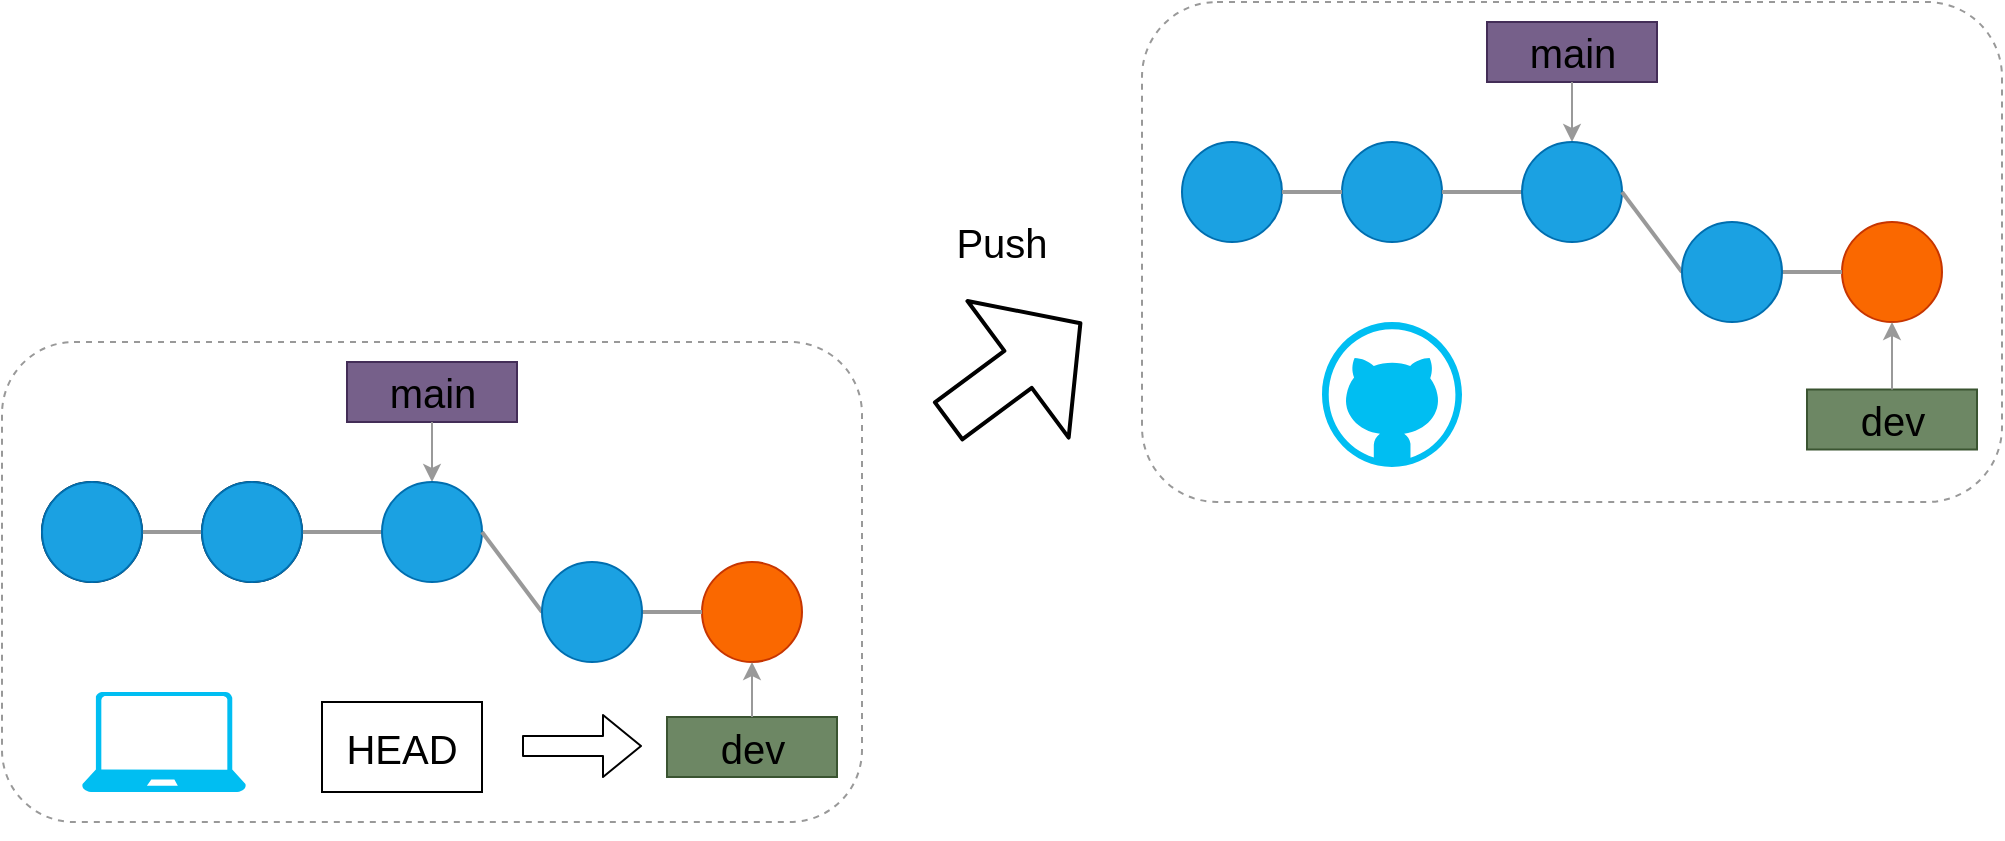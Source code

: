 <mxfile>
    <diagram id="DNvJzXeUTAswC8QwegvA" name="Page-1">
        <mxGraphModel dx="2165" dy="1734" grid="1" gridSize="10" guides="1" tooltips="1" connect="1" arrows="1" fold="1" page="1" pageScale="1" pageWidth="850" pageHeight="1100" math="0" shadow="0">
            <root>
                <mxCell id="0"/>
                <mxCell id="1" parent="0"/>
                <mxCell id="2" value="" style="ellipse;whiteSpace=wrap;html=1;aspect=fixed;fillColor=#647687;fontColor=#000000;strokeColor=#000000;" parent="1" vertex="1">
                    <mxGeometry x="-300" y="110" width="50" height="50" as="geometry"/>
                </mxCell>
                <mxCell id="3" value="" style="ellipse;whiteSpace=wrap;html=1;aspect=fixed;fillColor=#647687;fontColor=#000000;strokeColor=#000000;" parent="1" vertex="1">
                    <mxGeometry x="-220" y="110" width="50" height="50" as="geometry"/>
                </mxCell>
                <mxCell id="4" value="" style="ellipse;whiteSpace=wrap;html=1;aspect=fixed;fontColor=#000000;strokeColor=#C73500;fillColor=#fa6800;" parent="1" vertex="1">
                    <mxGeometry x="30" y="150" width="50" height="50" as="geometry"/>
                </mxCell>
                <mxCell id="5" value="" style="endArrow=none;html=1;entryX=0;entryY=0.5;entryDx=0;entryDy=0;exitX=1;exitY=0.5;exitDx=0;exitDy=0;strokeColor=#999999;strokeWidth=2;" parent="1" source="2" target="3" edge="1">
                    <mxGeometry width="50" height="50" relative="1" as="geometry">
                        <mxPoint x="-450" y="240" as="sourcePoint"/>
                        <mxPoint x="-400" y="190" as="targetPoint"/>
                    </mxGeometry>
                </mxCell>
                <mxCell id="6" value="" style="endArrow=none;html=1;entryX=0;entryY=0.5;entryDx=0;entryDy=0;exitX=1;exitY=0.5;exitDx=0;exitDy=0;strokeColor=#999999;strokeWidth=2;" parent="1" source="3" target="14" edge="1">
                    <mxGeometry width="50" height="50" relative="1" as="geometry">
                        <mxPoint x="-450" y="240" as="sourcePoint"/>
                        <mxPoint x="-400" y="190" as="targetPoint"/>
                    </mxGeometry>
                </mxCell>
                <mxCell id="7" value="" style="verticalLabelPosition=bottom;html=1;verticalAlign=top;align=center;strokeColor=none;fillColor=#00BEF2;shape=mxgraph.azure.laptop;pointerEvents=1;fontSize=15;" parent="1" vertex="1">
                    <mxGeometry x="-280" y="215" width="82" height="50" as="geometry"/>
                </mxCell>
                <mxCell id="10" value="main" style="rounded=1;whiteSpace=wrap;html=1;fillColor=#76608a;strokeColor=#432D57;fontColor=#000000;fontSize=20;arcSize=0;" parent="1" vertex="1">
                    <mxGeometry x="-147.5" y="50" width="85" height="30" as="geometry"/>
                </mxCell>
                <mxCell id="11" value="" style="endArrow=classic;html=1;fontSize=20;exitX=0.5;exitY=1;exitDx=0;exitDy=0;entryX=0.5;entryY=0;entryDx=0;entryDy=0;strokeColor=#999999;" parent="1" source="10" edge="1">
                    <mxGeometry width="50" height="50" relative="1" as="geometry">
                        <mxPoint x="-140" y="100" as="sourcePoint"/>
                        <mxPoint x="-105" y="110" as="targetPoint"/>
                    </mxGeometry>
                </mxCell>
                <mxCell id="12" value="" style="rounded=1;whiteSpace=wrap;html=1;fontSize=16;strokeColor=#999999;dashed=1;fillColor=none;" parent="1" vertex="1">
                    <mxGeometry x="-320" y="40" width="430" height="240" as="geometry"/>
                </mxCell>
                <mxCell id="14" value="" style="ellipse;whiteSpace=wrap;html=1;aspect=fixed;fillColor=#1ba1e2;fontColor=#000000;strokeColor=#006EAF;" parent="1" vertex="1">
                    <mxGeometry x="-130" y="110" width="50" height="50" as="geometry"/>
                </mxCell>
                <mxCell id="15" value="" style="endArrow=none;html=1;entryX=1;entryY=0.5;entryDx=0;entryDy=0;exitX=0;exitY=0.5;exitDx=0;exitDy=0;strokeColor=#999999;strokeWidth=2;" parent="1" source="4" edge="1">
                    <mxGeometry width="50" height="50" relative="1" as="geometry">
                        <mxPoint x="230" y="370" as="sourcePoint"/>
                        <mxPoint x="-30" y="175" as="targetPoint"/>
                    </mxGeometry>
                </mxCell>
                <mxCell id="18" value="dev" style="rounded=1;whiteSpace=wrap;html=1;fillColor=#6d8764;strokeColor=#3A5431;fontColor=#000000;fontSize=20;arcSize=0;" parent="1" vertex="1">
                    <mxGeometry x="12.5" y="227.5" width="85" height="30" as="geometry"/>
                </mxCell>
                <mxCell id="19" value="" style="endArrow=classic;html=1;fontSize=20;exitX=0.5;exitY=0;exitDx=0;exitDy=0;strokeColor=#999999;entryX=0.5;entryY=1;entryDx=0;entryDy=0;" parent="1" source="18" target="4" edge="1">
                    <mxGeometry width="50" height="50" relative="1" as="geometry">
                        <mxPoint x="120" y="190" as="sourcePoint"/>
                        <mxPoint x="55" y="220" as="targetPoint"/>
                    </mxGeometry>
                </mxCell>
                <mxCell id="20" value="HEAD" style="rounded=0;whiteSpace=wrap;html=1;fontSize=20;fillColor=none;" parent="1" vertex="1">
                    <mxGeometry x="-160" y="220" width="80" height="45" as="geometry"/>
                </mxCell>
                <mxCell id="21" value="" style="shape=flexArrow;endArrow=classic;html=1;fontSize=20;" parent="1" edge="1">
                    <mxGeometry width="50" height="50" relative="1" as="geometry">
                        <mxPoint x="-60" y="242" as="sourcePoint"/>
                        <mxPoint y="242" as="targetPoint"/>
                    </mxGeometry>
                </mxCell>
                <mxCell id="22" value="" style="endArrow=none;html=1;entryX=0;entryY=0.5;entryDx=0;entryDy=0;exitX=1;exitY=0.5;exitDx=0;exitDy=0;strokeColor=#999999;strokeWidth=2;" parent="1" source="14" target="24" edge="1">
                    <mxGeometry width="50" height="50" relative="1" as="geometry">
                        <mxPoint x="-62.5" y="95" as="sourcePoint"/>
                        <mxPoint x="-242.5" y="150" as="targetPoint"/>
                    </mxGeometry>
                </mxCell>
                <mxCell id="24" value="" style="ellipse;whiteSpace=wrap;html=1;aspect=fixed;fillColor=#1ba1e2;fontColor=#000000;strokeColor=#006EAF;" parent="1" vertex="1">
                    <mxGeometry x="-50" y="150" width="50" height="50" as="geometry"/>
                </mxCell>
                <mxCell id="50" value="" style="ellipse;whiteSpace=wrap;html=1;aspect=fixed;fillColor=#1ba1e2;fontColor=#000000;strokeColor=#006EAF;" parent="1" vertex="1">
                    <mxGeometry x="270" y="-60" width="50" height="50" as="geometry"/>
                </mxCell>
                <mxCell id="51" value="" style="ellipse;whiteSpace=wrap;html=1;aspect=fixed;fillColor=#1ba1e2;fontColor=#000000;strokeColor=#006EAF;" parent="1" vertex="1">
                    <mxGeometry x="350" y="-60" width="50" height="50" as="geometry"/>
                </mxCell>
                <mxCell id="52" value="" style="ellipse;whiteSpace=wrap;html=1;aspect=fixed;fontColor=#000000;strokeColor=#C73500;fillColor=#fa6800;" parent="1" vertex="1">
                    <mxGeometry x="600" y="-20" width="50" height="50" as="geometry"/>
                </mxCell>
                <mxCell id="53" value="" style="endArrow=none;html=1;entryX=0;entryY=0.5;entryDx=0;entryDy=0;exitX=1;exitY=0.5;exitDx=0;exitDy=0;strokeColor=#999999;strokeWidth=2;" parent="1" source="50" target="51" edge="1">
                    <mxGeometry width="50" height="50" relative="1" as="geometry">
                        <mxPoint x="120" y="70" as="sourcePoint"/>
                        <mxPoint x="170" y="20" as="targetPoint"/>
                    </mxGeometry>
                </mxCell>
                <mxCell id="54" value="" style="endArrow=none;html=1;entryX=0;entryY=0.5;entryDx=0;entryDy=0;exitX=1;exitY=0.5;exitDx=0;exitDy=0;strokeColor=#999999;strokeWidth=2;" parent="1" source="51" target="59" edge="1">
                    <mxGeometry width="50" height="50" relative="1" as="geometry">
                        <mxPoint x="120" y="70" as="sourcePoint"/>
                        <mxPoint x="170" y="20" as="targetPoint"/>
                    </mxGeometry>
                </mxCell>
                <mxCell id="56" value="main" style="rounded=1;whiteSpace=wrap;html=1;fillColor=#76608a;strokeColor=#432D57;fontColor=#000000;fontSize=20;arcSize=0;" parent="1" vertex="1">
                    <mxGeometry x="422.5" y="-120" width="85" height="30" as="geometry"/>
                </mxCell>
                <mxCell id="57" value="" style="endArrow=classic;html=1;fontSize=20;exitX=0.5;exitY=1;exitDx=0;exitDy=0;entryX=0.5;entryY=0;entryDx=0;entryDy=0;strokeColor=#999999;" parent="1" source="56" edge="1">
                    <mxGeometry width="50" height="50" relative="1" as="geometry">
                        <mxPoint x="430" y="-70" as="sourcePoint"/>
                        <mxPoint x="465" y="-60" as="targetPoint"/>
                    </mxGeometry>
                </mxCell>
                <mxCell id="58" value="" style="rounded=1;whiteSpace=wrap;html=1;fontSize=16;strokeColor=#999999;dashed=1;fillColor=none;" parent="1" vertex="1">
                    <mxGeometry x="250" y="-130" width="430" height="250" as="geometry"/>
                </mxCell>
                <mxCell id="59" value="" style="ellipse;whiteSpace=wrap;html=1;aspect=fixed;fillColor=#1ba1e2;fontColor=#000000;strokeColor=#006EAF;" parent="1" vertex="1">
                    <mxGeometry x="440" y="-60" width="50" height="50" as="geometry"/>
                </mxCell>
                <mxCell id="60" value="" style="endArrow=none;html=1;entryX=1;entryY=0.5;entryDx=0;entryDy=0;exitX=0;exitY=0.5;exitDx=0;exitDy=0;strokeColor=#999999;strokeWidth=2;" parent="1" source="52" edge="1">
                    <mxGeometry width="50" height="50" relative="1" as="geometry">
                        <mxPoint x="800" y="200" as="sourcePoint"/>
                        <mxPoint x="540" y="5" as="targetPoint"/>
                    </mxGeometry>
                </mxCell>
                <mxCell id="61" value="dev" style="rounded=1;whiteSpace=wrap;html=1;fillColor=#6d8764;strokeColor=#3A5431;fontColor=#000000;fontSize=20;arcSize=0;" parent="1" vertex="1">
                    <mxGeometry x="582.5" y="63.75" width="85" height="30" as="geometry"/>
                </mxCell>
                <mxCell id="62" value="" style="endArrow=classic;html=1;fontSize=20;exitX=0.5;exitY=0;exitDx=0;exitDy=0;strokeColor=#999999;entryX=0.5;entryY=1;entryDx=0;entryDy=0;" parent="1" source="61" target="52" edge="1">
                    <mxGeometry width="50" height="50" relative="1" as="geometry">
                        <mxPoint x="690" y="20" as="sourcePoint"/>
                        <mxPoint x="625" y="50" as="targetPoint"/>
                    </mxGeometry>
                </mxCell>
                <mxCell id="65" value="" style="endArrow=none;html=1;entryX=0;entryY=0.5;entryDx=0;entryDy=0;exitX=1;exitY=0.5;exitDx=0;exitDy=0;strokeColor=#999999;strokeWidth=2;" parent="1" source="59" target="66" edge="1">
                    <mxGeometry width="50" height="50" relative="1" as="geometry">
                        <mxPoint x="507.5" y="-75" as="sourcePoint"/>
                        <mxPoint x="327.5" y="-20" as="targetPoint"/>
                    </mxGeometry>
                </mxCell>
                <mxCell id="66" value="" style="ellipse;whiteSpace=wrap;html=1;aspect=fixed;fillColor=#1ba1e2;fontColor=#000000;strokeColor=#006EAF;" parent="1" vertex="1">
                    <mxGeometry x="520" y="-20" width="50" height="50" as="geometry"/>
                </mxCell>
                <mxCell id="67" value="" style="shape=flexArrow;endArrow=classic;html=1;fontSize=20;fontColor=none;strokeColor=#000000;endWidth=60;endSize=12.26;width=22;strokeWidth=2;" parent="1" edge="1">
                    <mxGeometry width="50" height="50" relative="1" as="geometry">
                        <mxPoint x="152.5" y="80" as="sourcePoint"/>
                        <mxPoint x="220" y="30" as="targetPoint"/>
                    </mxGeometry>
                </mxCell>
                <mxCell id="68" value="Push" style="text;html=1;strokeColor=none;fillColor=none;align=center;verticalAlign=middle;whiteSpace=wrap;rounded=0;fontSize=20;fontColor=#000000;" parent="1" vertex="1">
                    <mxGeometry x="160" y="-20" width="40" height="20" as="geometry"/>
                </mxCell>
                <mxCell id="73" value="" style="verticalLabelPosition=bottom;html=1;verticalAlign=top;align=center;strokeColor=none;fillColor=#00BEF2;shape=mxgraph.azure.github_code;pointerEvents=1;fontSize=20;fontColor=#f0f0f0;" parent="1" vertex="1">
                    <mxGeometry x="340" y="30" width="70" height="72.5" as="geometry"/>
                </mxCell>
                <mxCell id="74" value="" style="ellipse;whiteSpace=wrap;html=1;aspect=fixed;fillColor=#1ba1e2;fontColor=#000000;strokeColor=#006EAF;" vertex="1" parent="1">
                    <mxGeometry x="-300" y="110" width="50" height="50" as="geometry"/>
                </mxCell>
                <mxCell id="75" value="" style="ellipse;whiteSpace=wrap;html=1;aspect=fixed;fillColor=#1ba1e2;fontColor=#000000;strokeColor=#006EAF;" vertex="1" parent="1">
                    <mxGeometry x="-220" y="110" width="50" height="50" as="geometry"/>
                </mxCell>
                <mxCell id="77" style="edgeStyle=orthogonalEdgeStyle;rounded=0;orthogonalLoop=1;jettySize=auto;html=1;exitX=0.5;exitY=1;exitDx=0;exitDy=0;" edge="1" parent="1" source="12" target="12">
                    <mxGeometry relative="1" as="geometry"/>
                </mxCell>
            </root>
        </mxGraphModel>
    </diagram>
</mxfile>